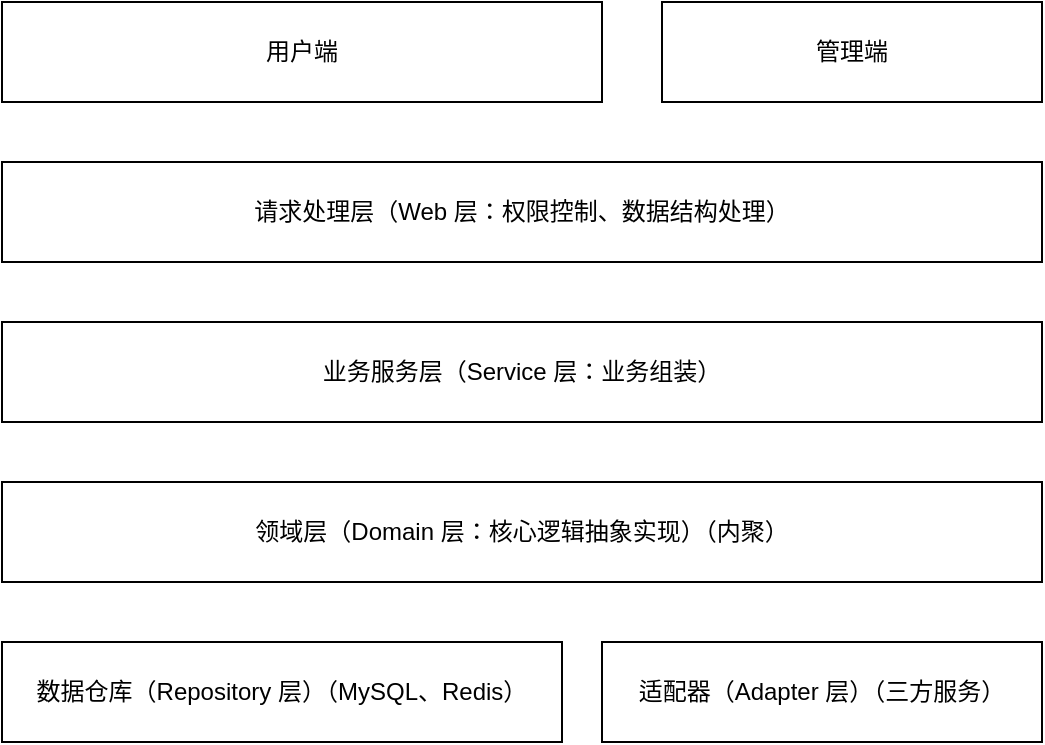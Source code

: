 <mxfile version="20.8.5" type="github">
  <diagram id="ytqMaGcEIMhdmZUwpOAJ" name="第 1 页">
    <mxGraphModel dx="1709" dy="943" grid="1" gridSize="10" guides="1" tooltips="1" connect="1" arrows="1" fold="1" page="1" pageScale="1" pageWidth="827" pageHeight="1169" math="0" shadow="0">
      <root>
        <mxCell id="0" />
        <mxCell id="1" parent="0" />
        <mxCell id="hDAYQeu9CH0nBcR6-gjn-1" value="用户端" style="rounded=0;whiteSpace=wrap;html=1;" vertex="1" parent="1">
          <mxGeometry x="120" y="160" width="300" height="50" as="geometry" />
        </mxCell>
        <mxCell id="hDAYQeu9CH0nBcR6-gjn-2" value="管理端" style="rounded=0;whiteSpace=wrap;html=1;" vertex="1" parent="1">
          <mxGeometry x="450" y="160" width="190" height="50" as="geometry" />
        </mxCell>
        <mxCell id="hDAYQeu9CH0nBcR6-gjn-3" value="请求处理层（Web 层：权限控制、数据结构处理）" style="rounded=0;whiteSpace=wrap;html=1;" vertex="1" parent="1">
          <mxGeometry x="120" y="240" width="520" height="50" as="geometry" />
        </mxCell>
        <mxCell id="hDAYQeu9CH0nBcR6-gjn-4" value="业务服务层（Service 层：业务组装）" style="rounded=0;whiteSpace=wrap;html=1;" vertex="1" parent="1">
          <mxGeometry x="120" y="320" width="520" height="50" as="geometry" />
        </mxCell>
        <mxCell id="hDAYQeu9CH0nBcR6-gjn-5" value="领域层（Domain 层：核心逻辑抽象实现）（内聚）" style="rounded=0;whiteSpace=wrap;html=1;" vertex="1" parent="1">
          <mxGeometry x="120" y="400" width="520" height="50" as="geometry" />
        </mxCell>
        <mxCell id="hDAYQeu9CH0nBcR6-gjn-6" value="数据仓库（Repository 层）（MySQL、Redis）" style="rounded=0;whiteSpace=wrap;html=1;" vertex="1" parent="1">
          <mxGeometry x="120" y="480" width="280" height="50" as="geometry" />
        </mxCell>
        <mxCell id="hDAYQeu9CH0nBcR6-gjn-7" value="适配器（Adapter 层）（三方服务）" style="rounded=0;whiteSpace=wrap;html=1;" vertex="1" parent="1">
          <mxGeometry x="420" y="480" width="220" height="50" as="geometry" />
        </mxCell>
      </root>
    </mxGraphModel>
  </diagram>
</mxfile>
